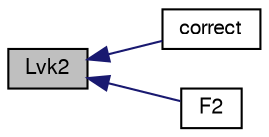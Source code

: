 digraph "Lvk2"
{
  bgcolor="transparent";
  edge [fontname="FreeSans",fontsize="10",labelfontname="FreeSans",labelfontsize="10"];
  node [fontname="FreeSans",fontsize="10",shape=record];
  rankdir="LR";
  Node385 [label="Lvk2",height=0.2,width=0.4,color="black", fillcolor="grey75", style="filled", fontcolor="black"];
  Node385 -> Node386 [dir="back",color="midnightblue",fontsize="10",style="solid",fontname="FreeSans"];
  Node386 [label="correct",height=0.2,width=0.4,color="black",URL="$a30866.html#a4f67b3ab06ec329ec02fa14d5f15d8f2",tooltip="Solve the turbulence equations (k-w) and correct the turbulence. "];
  Node385 -> Node387 [dir="back",color="midnightblue",fontsize="10",style="solid",fontname="FreeSans"];
  Node387 [label="F2",height=0.2,width=0.4,color="black",URL="$a30866.html#a3c753cf60b7d2683953ef4fe93e9e67e"];
}
